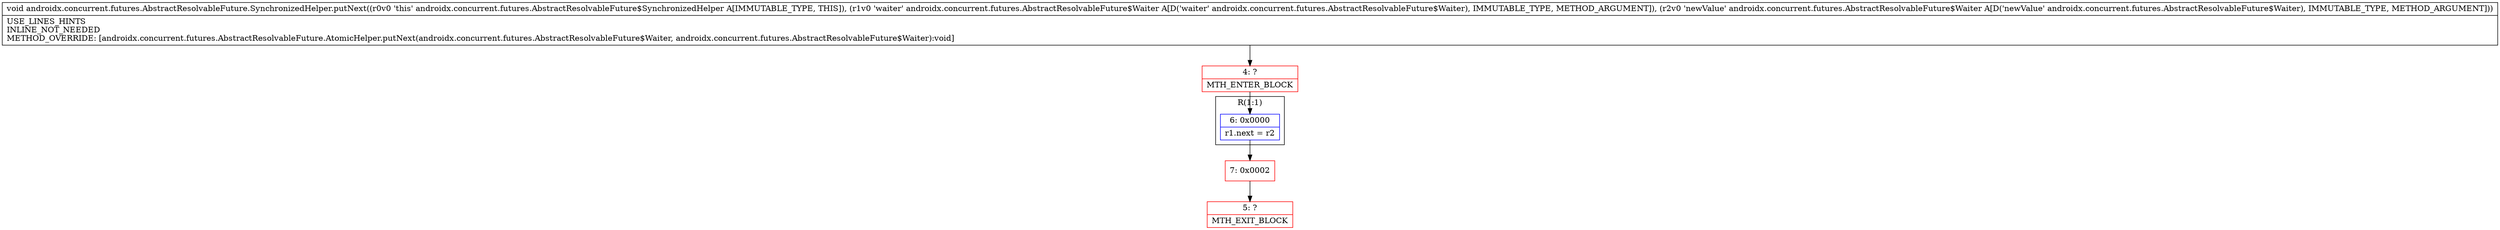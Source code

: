 digraph "CFG forandroidx.concurrent.futures.AbstractResolvableFuture.SynchronizedHelper.putNext(Landroidx\/concurrent\/futures\/AbstractResolvableFuture$Waiter;Landroidx\/concurrent\/futures\/AbstractResolvableFuture$Waiter;)V" {
subgraph cluster_Region_2044044843 {
label = "R(1:1)";
node [shape=record,color=blue];
Node_6 [shape=record,label="{6\:\ 0x0000|r1.next = r2\l}"];
}
Node_4 [shape=record,color=red,label="{4\:\ ?|MTH_ENTER_BLOCK\l}"];
Node_7 [shape=record,color=red,label="{7\:\ 0x0002}"];
Node_5 [shape=record,color=red,label="{5\:\ ?|MTH_EXIT_BLOCK\l}"];
MethodNode[shape=record,label="{void androidx.concurrent.futures.AbstractResolvableFuture.SynchronizedHelper.putNext((r0v0 'this' androidx.concurrent.futures.AbstractResolvableFuture$SynchronizedHelper A[IMMUTABLE_TYPE, THIS]), (r1v0 'waiter' androidx.concurrent.futures.AbstractResolvableFuture$Waiter A[D('waiter' androidx.concurrent.futures.AbstractResolvableFuture$Waiter), IMMUTABLE_TYPE, METHOD_ARGUMENT]), (r2v0 'newValue' androidx.concurrent.futures.AbstractResolvableFuture$Waiter A[D('newValue' androidx.concurrent.futures.AbstractResolvableFuture$Waiter), IMMUTABLE_TYPE, METHOD_ARGUMENT]))  | USE_LINES_HINTS\lINLINE_NOT_NEEDED\lMETHOD_OVERRIDE: [androidx.concurrent.futures.AbstractResolvableFuture.AtomicHelper.putNext(androidx.concurrent.futures.AbstractResolvableFuture$Waiter, androidx.concurrent.futures.AbstractResolvableFuture$Waiter):void]\l}"];
MethodNode -> Node_4;Node_6 -> Node_7;
Node_4 -> Node_6;
Node_7 -> Node_5;
}

